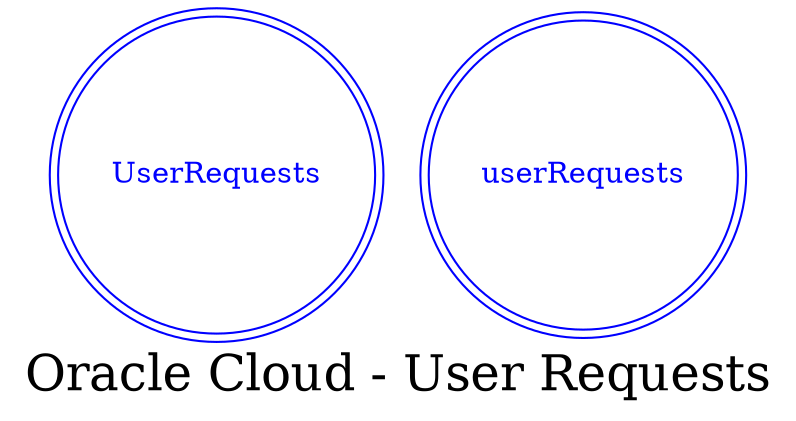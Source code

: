 digraph LexiconGraph {
graph[label="Oracle Cloud - User Requests", fontsize=24]
splines=true
"UserRequests" [color=blue, fontcolor=blue, shape=doublecircle]
"userRequests" [color=blue, fontcolor=blue, shape=doublecircle]
}
